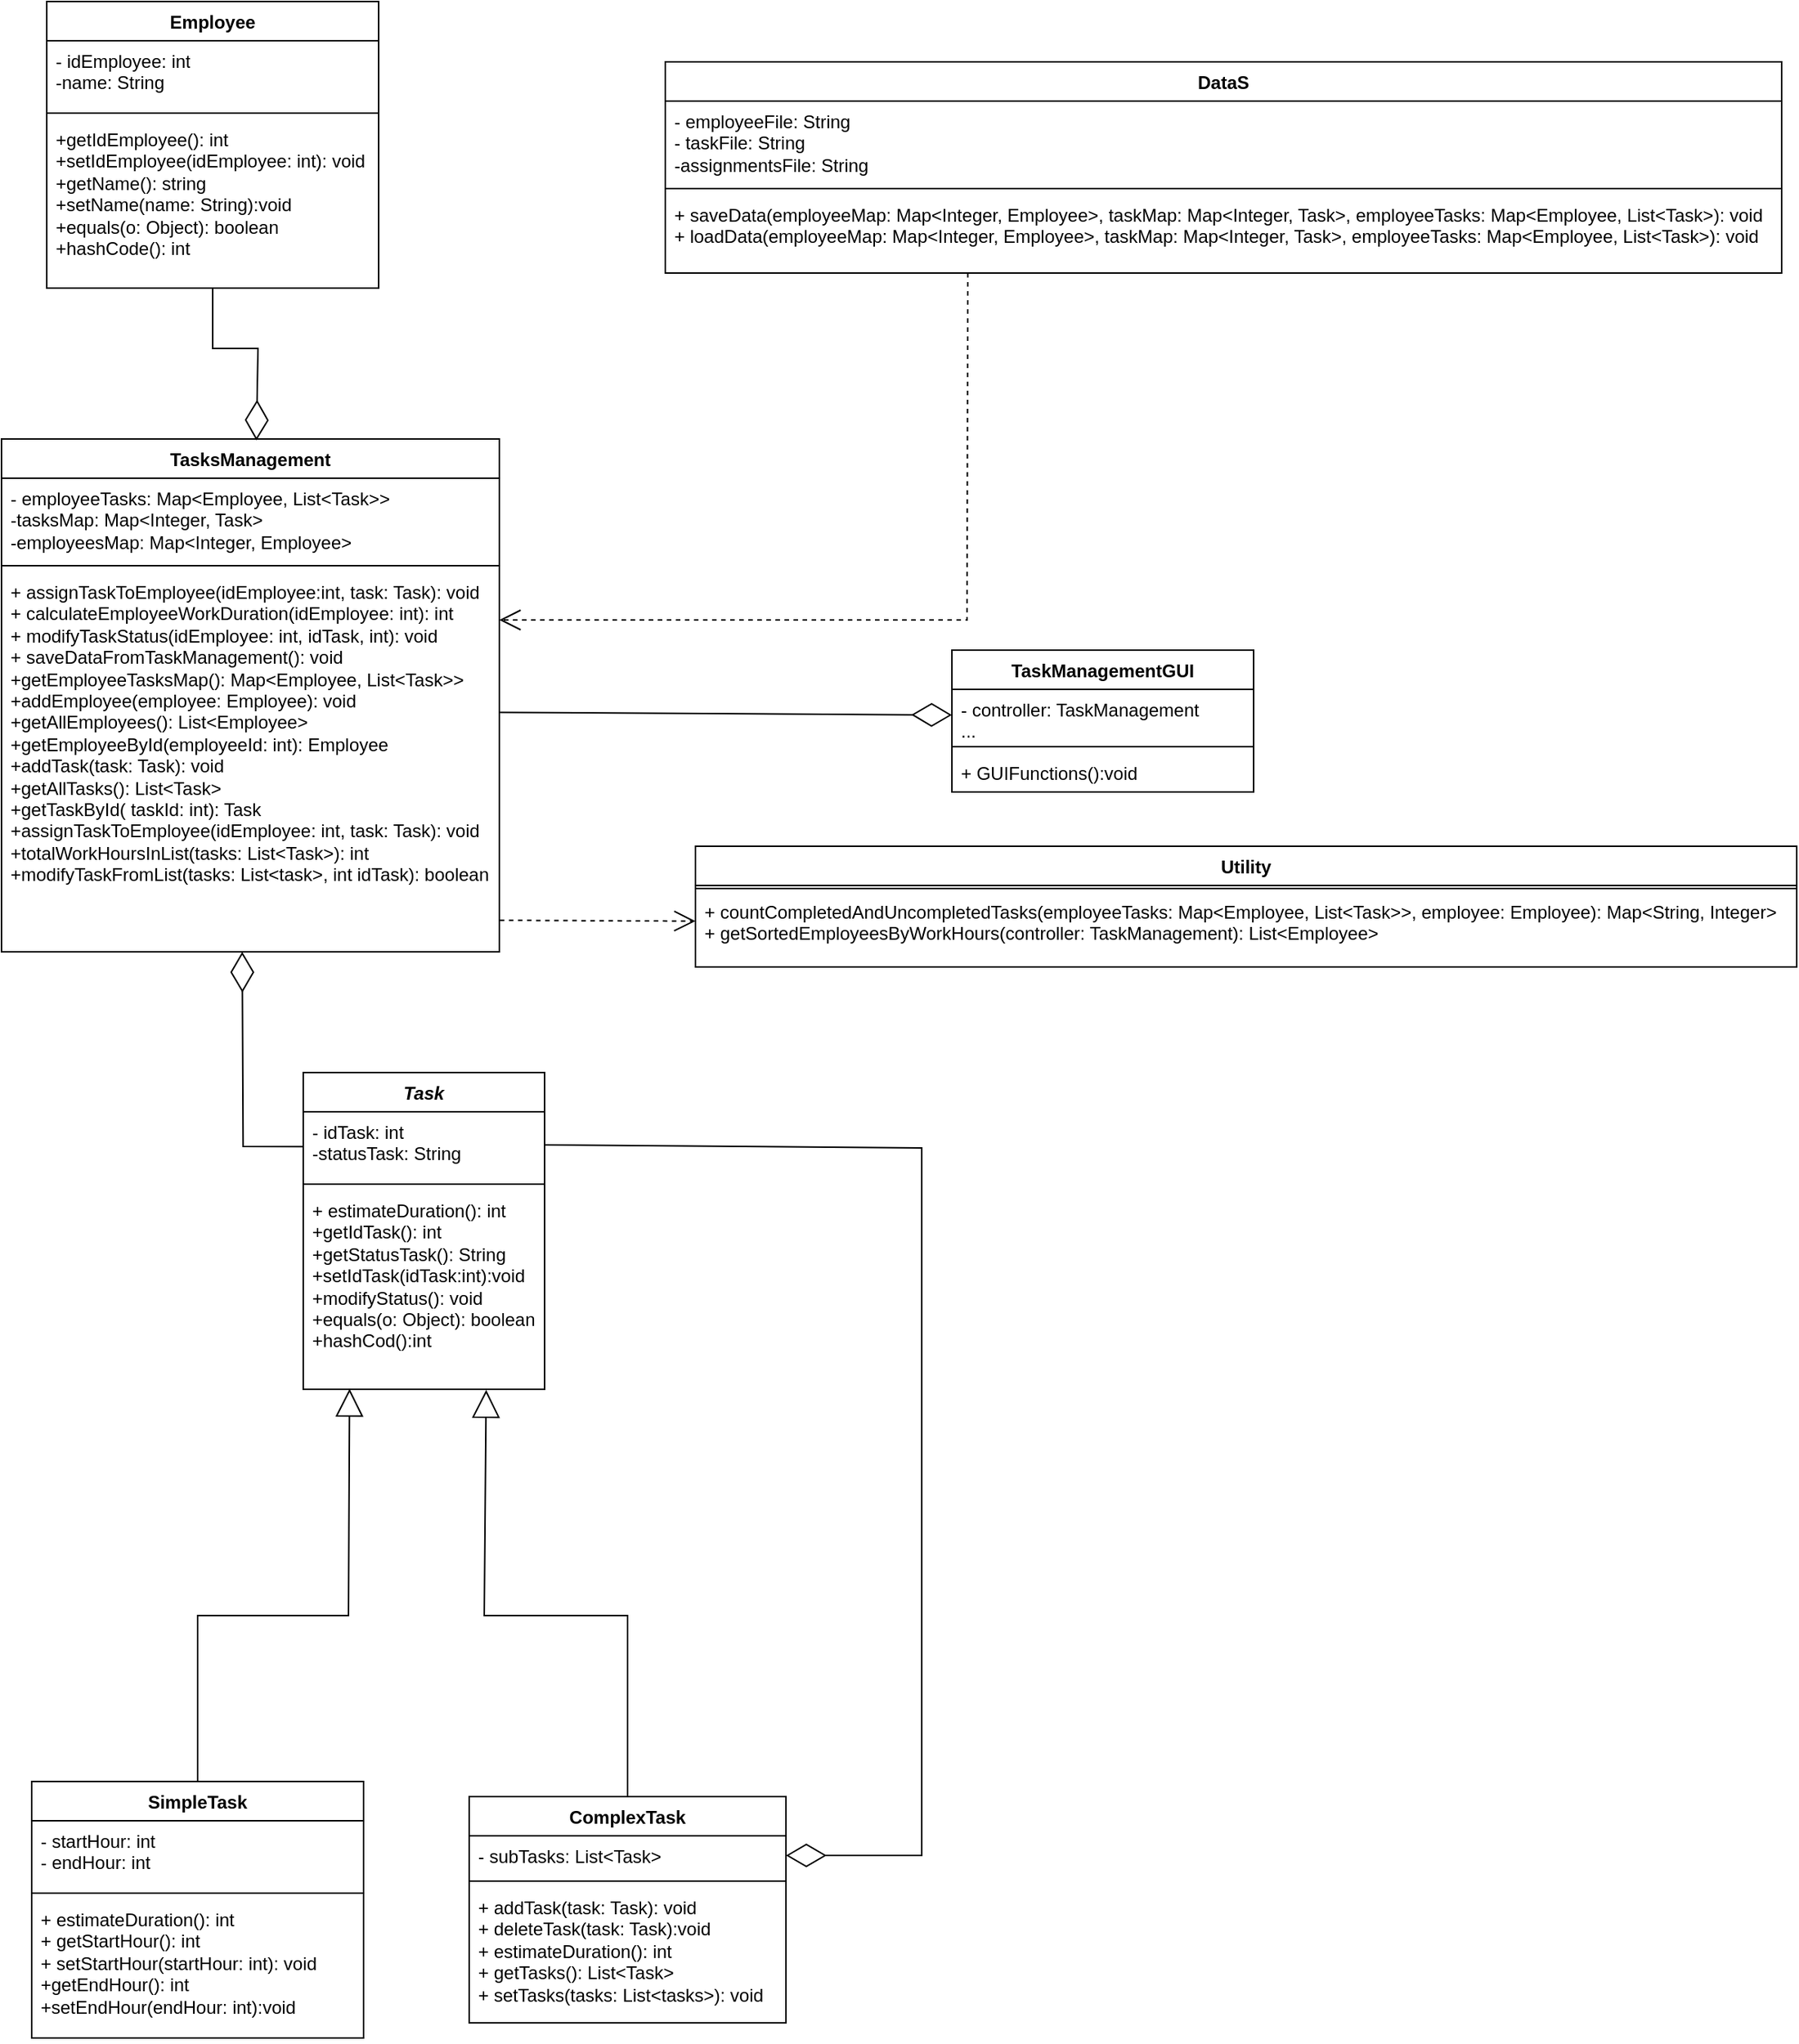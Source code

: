 <mxfile version="26.1.1">
  <diagram name="Page-1" id="JmWNevqCAfXKFMxsVYDo">
    <mxGraphModel dx="1819" dy="975" grid="1" gridSize="10" guides="1" tooltips="1" connect="1" arrows="1" fold="1" page="1" pageScale="1" pageWidth="850" pageHeight="1100" background="#ffffff" math="0" shadow="0">
      <root>
        <mxCell id="0" />
        <mxCell id="1" parent="0" />
        <mxCell id="EGmfnBFD3pgLUHDMahgh-1" value="Employee" style="swimlane;fontStyle=1;align=center;verticalAlign=top;childLayout=stackLayout;horizontal=1;startSize=26;horizontalStack=0;resizeParent=1;resizeParentMax=0;resizeLast=0;collapsible=1;marginBottom=0;whiteSpace=wrap;html=1;" parent="1" vertex="1">
          <mxGeometry x="80" y="50" width="220" height="190" as="geometry" />
        </mxCell>
        <mxCell id="EGmfnBFD3pgLUHDMahgh-2" value="- idEmployee: int&lt;div&gt;-name: String&lt;/div&gt;" style="text;strokeColor=none;fillColor=none;align=left;verticalAlign=top;spacingLeft=4;spacingRight=4;overflow=hidden;rotatable=0;points=[[0,0.5],[1,0.5]];portConstraint=eastwest;whiteSpace=wrap;html=1;" parent="EGmfnBFD3pgLUHDMahgh-1" vertex="1">
          <mxGeometry y="26" width="220" height="44" as="geometry" />
        </mxCell>
        <mxCell id="EGmfnBFD3pgLUHDMahgh-3" value="" style="line;strokeWidth=1;fillColor=none;align=left;verticalAlign=middle;spacingTop=-1;spacingLeft=3;spacingRight=3;rotatable=0;labelPosition=right;points=[];portConstraint=eastwest;strokeColor=inherit;" parent="EGmfnBFD3pgLUHDMahgh-1" vertex="1">
          <mxGeometry y="70" width="220" height="8" as="geometry" />
        </mxCell>
        <mxCell id="EGmfnBFD3pgLUHDMahgh-4" value="+getIdEmployee(): int&lt;div&gt;+setIdEmployee(idEmployee: int): void&lt;/div&gt;&lt;div&gt;+getName(): string&lt;br&gt;+setName(name: String):void&lt;/div&gt;&lt;div&gt;+equals(o: Object): boolean&lt;/div&gt;&lt;div&gt;+hashCode(): int&lt;/div&gt;" style="text;strokeColor=none;fillColor=none;align=left;verticalAlign=top;spacingLeft=4;spacingRight=4;overflow=hidden;rotatable=0;points=[[0,0.5],[1,0.5]];portConstraint=eastwest;whiteSpace=wrap;html=1;" parent="EGmfnBFD3pgLUHDMahgh-1" vertex="1">
          <mxGeometry y="78" width="220" height="112" as="geometry" />
        </mxCell>
        <mxCell id="EGmfnBFD3pgLUHDMahgh-6" value="TasksManagement" style="swimlane;fontStyle=1;align=center;verticalAlign=top;childLayout=stackLayout;horizontal=1;startSize=26;horizontalStack=0;resizeParent=1;resizeParentMax=0;resizeLast=0;collapsible=1;marginBottom=0;whiteSpace=wrap;html=1;" parent="1" vertex="1">
          <mxGeometry x="50" y="340" width="330" height="340" as="geometry" />
        </mxCell>
        <mxCell id="EGmfnBFD3pgLUHDMahgh-7" value="- employeeTasks: Map&amp;lt;Employee, List&amp;lt;Task&amp;gt;&amp;gt;&lt;div&gt;-tasksMap: Map&amp;lt;Integer, Task&amp;gt;&lt;/div&gt;&lt;div&gt;-employeesMap: Map&amp;lt;Integer, Employee&amp;gt;&lt;/div&gt;&lt;div&gt;&lt;br&gt;&lt;/div&gt;" style="text;strokeColor=none;fillColor=none;align=left;verticalAlign=top;spacingLeft=4;spacingRight=4;overflow=hidden;rotatable=0;points=[[0,0.5],[1,0.5]];portConstraint=eastwest;whiteSpace=wrap;html=1;" parent="EGmfnBFD3pgLUHDMahgh-6" vertex="1">
          <mxGeometry y="26" width="330" height="54" as="geometry" />
        </mxCell>
        <mxCell id="EGmfnBFD3pgLUHDMahgh-8" value="" style="line;strokeWidth=1;fillColor=none;align=left;verticalAlign=middle;spacingTop=-1;spacingLeft=3;spacingRight=3;rotatable=0;labelPosition=right;points=[];portConstraint=eastwest;strokeColor=inherit;" parent="EGmfnBFD3pgLUHDMahgh-6" vertex="1">
          <mxGeometry y="80" width="330" height="8" as="geometry" />
        </mxCell>
        <mxCell id="EGmfnBFD3pgLUHDMahgh-9" value="+ assignTaskToEmployee(idEmployee:int, task: Task): void&lt;div&gt;+ calculateEmployeeWorkDuration(idEmployee: int): int&lt;/div&gt;&lt;div&gt;+ modifyTaskStatus(idEmployee: int, idTask, int): void&lt;/div&gt;&lt;div&gt;+ saveDataFromTaskManagement(): void&lt;/div&gt;&lt;div&gt;+getEmployeeTasksMap(): Map&amp;lt;Employee, List&amp;lt;Task&amp;gt;&amp;gt;&lt;/div&gt;&lt;div&gt;+addEmployee(employee: Employee): void&lt;/div&gt;&lt;div&gt;+getAllEmployees(): List&amp;lt;Employee&amp;gt;&lt;/div&gt;&lt;div&gt;+getEmployeeById(employeeId: int): Employee&lt;/div&gt;&lt;div&gt;+addTask(task: Task): void&lt;/div&gt;&lt;div&gt;+getAllTasks(): List&amp;lt;Task&amp;gt;&lt;/div&gt;&lt;div&gt;+getTaskById( taskId: int): Task&lt;/div&gt;&lt;div&gt;+assignTaskToEmployee(idEmployee: int, task: Task): void&lt;/div&gt;&lt;div&gt;+totalWorkHoursInList(tasks: List&amp;lt;Task&amp;gt;): int&lt;/div&gt;&lt;div&gt;+modifyTaskFromList(tasks: List&amp;lt;task&amp;gt;, int idTask): boolean&lt;/div&gt;&lt;div&gt;&lt;br&gt;&lt;/div&gt;&lt;div&gt;&lt;br&gt;&lt;/div&gt;" style="text;strokeColor=none;fillColor=none;align=left;verticalAlign=top;spacingLeft=4;spacingRight=4;overflow=hidden;rotatable=0;points=[[0,0.5],[1,0.5]];portConstraint=eastwest;whiteSpace=wrap;html=1;" parent="EGmfnBFD3pgLUHDMahgh-6" vertex="1">
          <mxGeometry y="88" width="330" height="252" as="geometry" />
        </mxCell>
        <mxCell id="EGmfnBFD3pgLUHDMahgh-11" value="&lt;i&gt;Task&lt;/i&gt;" style="swimlane;fontStyle=1;align=center;verticalAlign=top;childLayout=stackLayout;horizontal=1;startSize=26;horizontalStack=0;resizeParent=1;resizeParentMax=0;resizeLast=0;collapsible=1;marginBottom=0;whiteSpace=wrap;html=1;" parent="1" vertex="1">
          <mxGeometry x="250" y="760" width="160" height="210" as="geometry" />
        </mxCell>
        <mxCell id="EGmfnBFD3pgLUHDMahgh-12" value="- idTask: int&lt;div&gt;-statusTask: String&lt;/div&gt;&lt;div&gt;&lt;br&gt;&lt;/div&gt;" style="text;strokeColor=none;fillColor=none;align=left;verticalAlign=top;spacingLeft=4;spacingRight=4;overflow=hidden;rotatable=0;points=[[0,0.5],[1,0.5]];portConstraint=eastwest;whiteSpace=wrap;html=1;" parent="EGmfnBFD3pgLUHDMahgh-11" vertex="1">
          <mxGeometry y="26" width="160" height="44" as="geometry" />
        </mxCell>
        <mxCell id="EGmfnBFD3pgLUHDMahgh-13" value="" style="line;strokeWidth=1;fillColor=none;align=left;verticalAlign=middle;spacingTop=-1;spacingLeft=3;spacingRight=3;rotatable=0;labelPosition=right;points=[];portConstraint=eastwest;strokeColor=inherit;" parent="EGmfnBFD3pgLUHDMahgh-11" vertex="1">
          <mxGeometry y="70" width="160" height="8" as="geometry" />
        </mxCell>
        <mxCell id="EGmfnBFD3pgLUHDMahgh-14" value="+ estimateDuration(): int&lt;div&gt;+getIdTask(): int&lt;/div&gt;&lt;div&gt;+getStatusTask(): String&lt;/div&gt;&lt;div&gt;+setIdTask(idTask:int):void&lt;/div&gt;&lt;div&gt;+modifyStatus(): void&lt;/div&gt;&lt;div&gt;+equals(o: Object): boolean&lt;/div&gt;&lt;div&gt;+hashCod():int&lt;/div&gt;" style="text;strokeColor=none;fillColor=none;align=left;verticalAlign=top;spacingLeft=4;spacingRight=4;overflow=hidden;rotatable=0;points=[[0,0.5],[1,0.5]];portConstraint=eastwest;whiteSpace=wrap;html=1;" parent="EGmfnBFD3pgLUHDMahgh-11" vertex="1">
          <mxGeometry y="78" width="160" height="132" as="geometry" />
        </mxCell>
        <mxCell id="EGmfnBFD3pgLUHDMahgh-15" value="SimpleTask" style="swimlane;fontStyle=1;align=center;verticalAlign=top;childLayout=stackLayout;horizontal=1;startSize=26;horizontalStack=0;resizeParent=1;resizeParentMax=0;resizeLast=0;collapsible=1;marginBottom=0;whiteSpace=wrap;html=1;" parent="1" vertex="1">
          <mxGeometry x="70" y="1230" width="220" height="170" as="geometry" />
        </mxCell>
        <mxCell id="EGmfnBFD3pgLUHDMahgh-16" value="- startHour: int&lt;div&gt;- endHour: int&lt;/div&gt;" style="text;strokeColor=none;fillColor=none;align=left;verticalAlign=top;spacingLeft=4;spacingRight=4;overflow=hidden;rotatable=0;points=[[0,0.5],[1,0.5]];portConstraint=eastwest;whiteSpace=wrap;html=1;" parent="EGmfnBFD3pgLUHDMahgh-15" vertex="1">
          <mxGeometry y="26" width="220" height="44" as="geometry" />
        </mxCell>
        <mxCell id="EGmfnBFD3pgLUHDMahgh-17" value="" style="line;strokeWidth=1;fillColor=none;align=left;verticalAlign=middle;spacingTop=-1;spacingLeft=3;spacingRight=3;rotatable=0;labelPosition=right;points=[];portConstraint=eastwest;strokeColor=inherit;" parent="EGmfnBFD3pgLUHDMahgh-15" vertex="1">
          <mxGeometry y="70" width="220" height="8" as="geometry" />
        </mxCell>
        <mxCell id="EGmfnBFD3pgLUHDMahgh-18" value="+ estimateDuration(): int&lt;div&gt;+ getStartHour(): int&lt;/div&gt;&lt;div&gt;+ setStartHour(startHour: int): void&lt;/div&gt;&lt;div&gt;+getEndHour(): int&lt;/div&gt;&lt;div&gt;+setEndHour(endHour: int):void&lt;/div&gt;" style="text;strokeColor=none;fillColor=none;align=left;verticalAlign=top;spacingLeft=4;spacingRight=4;overflow=hidden;rotatable=0;points=[[0,0.5],[1,0.5]];portConstraint=eastwest;whiteSpace=wrap;html=1;" parent="EGmfnBFD3pgLUHDMahgh-15" vertex="1">
          <mxGeometry y="78" width="220" height="92" as="geometry" />
        </mxCell>
        <mxCell id="EGmfnBFD3pgLUHDMahgh-19" value="ComplexTask" style="swimlane;fontStyle=1;align=center;verticalAlign=top;childLayout=stackLayout;horizontal=1;startSize=26;horizontalStack=0;resizeParent=1;resizeParentMax=0;resizeLast=0;collapsible=1;marginBottom=0;whiteSpace=wrap;html=1;" parent="1" vertex="1">
          <mxGeometry x="360" y="1240" width="210" height="150" as="geometry" />
        </mxCell>
        <mxCell id="EGmfnBFD3pgLUHDMahgh-20" value="- subTasks: List&amp;lt;Task&amp;gt;" style="text;strokeColor=none;fillColor=none;align=left;verticalAlign=top;spacingLeft=4;spacingRight=4;overflow=hidden;rotatable=0;points=[[0,0.5],[1,0.5]];portConstraint=eastwest;whiteSpace=wrap;html=1;" parent="EGmfnBFD3pgLUHDMahgh-19" vertex="1">
          <mxGeometry y="26" width="210" height="26" as="geometry" />
        </mxCell>
        <mxCell id="EGmfnBFD3pgLUHDMahgh-21" value="" style="line;strokeWidth=1;fillColor=none;align=left;verticalAlign=middle;spacingTop=-1;spacingLeft=3;spacingRight=3;rotatable=0;labelPosition=right;points=[];portConstraint=eastwest;strokeColor=inherit;" parent="EGmfnBFD3pgLUHDMahgh-19" vertex="1">
          <mxGeometry y="52" width="210" height="8" as="geometry" />
        </mxCell>
        <mxCell id="EGmfnBFD3pgLUHDMahgh-22" value="+ addTask(task: Task): void&lt;div&gt;+ deleteTask(task: Task):void&lt;/div&gt;&lt;div&gt;+ estimateDuration(): int&lt;/div&gt;&lt;div&gt;+ getTasks(): List&amp;lt;Task&amp;gt;&lt;/div&gt;&lt;div&gt;+ setTasks(tasks: List&amp;lt;tasks&amp;gt;): void&lt;/div&gt;" style="text;strokeColor=none;fillColor=none;align=left;verticalAlign=top;spacingLeft=4;spacingRight=4;overflow=hidden;rotatable=0;points=[[0,0.5],[1,0.5]];portConstraint=eastwest;whiteSpace=wrap;html=1;" parent="EGmfnBFD3pgLUHDMahgh-19" vertex="1">
          <mxGeometry y="60" width="210" height="90" as="geometry" />
        </mxCell>
        <mxCell id="EGmfnBFD3pgLUHDMahgh-23" value="" style="endArrow=block;endSize=16;endFill=0;html=1;rounded=0;entryX=0.192;entryY=0.997;entryDx=0;entryDy=0;entryPerimeter=0;exitX=0.5;exitY=0;exitDx=0;exitDy=0;" parent="1" source="EGmfnBFD3pgLUHDMahgh-15" target="EGmfnBFD3pgLUHDMahgh-14" edge="1">
          <mxGeometry width="160" relative="1" as="geometry">
            <mxPoint x="316" y="753" as="sourcePoint" />
            <mxPoint x="500" y="520" as="targetPoint" />
            <Array as="points">
              <mxPoint x="180" y="1120" />
              <mxPoint x="280" y="1120" />
            </Array>
          </mxGeometry>
        </mxCell>
        <mxCell id="EGmfnBFD3pgLUHDMahgh-24" value="" style="endArrow=block;endSize=16;endFill=0;html=1;rounded=0;entryX=0.758;entryY=1.003;entryDx=0;entryDy=0;entryPerimeter=0;exitX=0.5;exitY=0;exitDx=0;exitDy=0;" parent="1" source="EGmfnBFD3pgLUHDMahgh-19" target="EGmfnBFD3pgLUHDMahgh-14" edge="1">
          <mxGeometry x="0.003" width="160" relative="1" as="geometry">
            <mxPoint x="540" y="750" as="sourcePoint" />
            <mxPoint x="500" y="520" as="targetPoint" />
            <mxPoint as="offset" />
            <Array as="points">
              <mxPoint x="465" y="1120" />
              <mxPoint x="370" y="1120" />
            </Array>
          </mxGeometry>
        </mxCell>
        <mxCell id="EGmfnBFD3pgLUHDMahgh-25" value="" style="endArrow=diamondThin;endFill=0;endSize=24;html=1;rounded=0;entryX=1;entryY=0.5;entryDx=0;entryDy=0;exitX=1;exitY=0.5;exitDx=0;exitDy=0;" parent="1" source="EGmfnBFD3pgLUHDMahgh-12" target="EGmfnBFD3pgLUHDMahgh-20" edge="1">
          <mxGeometry width="160" relative="1" as="geometry">
            <mxPoint x="510" y="600" as="sourcePoint" />
            <mxPoint x="720" y="840" as="targetPoint" />
            <Array as="points">
              <mxPoint x="660" y="810" />
              <mxPoint x="660" y="1279" />
            </Array>
          </mxGeometry>
        </mxCell>
        <mxCell id="EGmfnBFD3pgLUHDMahgh-26" value="" style="endArrow=diamondThin;endFill=0;endSize=24;html=1;rounded=0;exitX=-0.001;exitY=0.548;exitDx=0;exitDy=0;exitPerimeter=0;entryX=0.483;entryY=1.004;entryDx=0;entryDy=0;entryPerimeter=0;" parent="1" edge="1">
          <mxGeometry width="160" relative="1" as="geometry">
            <mxPoint x="250.0" y="809.102" as="sourcePoint" />
            <mxPoint x="209.55" y="679.998" as="targetPoint" />
            <Array as="points">
              <mxPoint x="210.16" y="808.99" />
            </Array>
          </mxGeometry>
        </mxCell>
        <mxCell id="EGmfnBFD3pgLUHDMahgh-27" value="" style="endArrow=diamondThin;endFill=0;endSize=24;html=1;rounded=0;entryX=0.512;entryY=0.003;entryDx=0;entryDy=0;entryPerimeter=0;" parent="1" source="EGmfnBFD3pgLUHDMahgh-4" target="EGmfnBFD3pgLUHDMahgh-6" edge="1">
          <mxGeometry width="160" relative="1" as="geometry">
            <mxPoint x="190" y="220" as="sourcePoint" />
            <mxPoint x="380" y="220" as="targetPoint" />
            <Array as="points">
              <mxPoint x="190" y="280" />
              <mxPoint x="220" y="280" />
            </Array>
          </mxGeometry>
        </mxCell>
        <mxCell id="b6Cu6AeOrpDNSnRvHGUK-1" value="DataS" style="swimlane;fontStyle=1;align=center;verticalAlign=top;childLayout=stackLayout;horizontal=1;startSize=26;horizontalStack=0;resizeParent=1;resizeParentMax=0;resizeLast=0;collapsible=1;marginBottom=0;whiteSpace=wrap;html=1;" vertex="1" parent="1">
          <mxGeometry x="490" y="90" width="740" height="140" as="geometry" />
        </mxCell>
        <mxCell id="b6Cu6AeOrpDNSnRvHGUK-2" value="- employeeFile: String&lt;div&gt;- taskFile: String&lt;/div&gt;&lt;div&gt;-assignmentsFile: String&lt;/div&gt;" style="text;strokeColor=none;fillColor=none;align=left;verticalAlign=top;spacingLeft=4;spacingRight=4;overflow=hidden;rotatable=0;points=[[0,0.5],[1,0.5]];portConstraint=eastwest;whiteSpace=wrap;html=1;" vertex="1" parent="b6Cu6AeOrpDNSnRvHGUK-1">
          <mxGeometry y="26" width="740" height="54" as="geometry" />
        </mxCell>
        <mxCell id="b6Cu6AeOrpDNSnRvHGUK-3" value="" style="line;strokeWidth=1;fillColor=none;align=left;verticalAlign=middle;spacingTop=-1;spacingLeft=3;spacingRight=3;rotatable=0;labelPosition=right;points=[];portConstraint=eastwest;strokeColor=inherit;" vertex="1" parent="b6Cu6AeOrpDNSnRvHGUK-1">
          <mxGeometry y="80" width="740" height="8" as="geometry" />
        </mxCell>
        <mxCell id="b6Cu6AeOrpDNSnRvHGUK-4" value="+ saveData(employeeMap: Map&amp;lt;Integer, Employee&amp;gt;, taskMap: Map&amp;lt;Integer, Task&amp;gt;, employeeTasks: Map&amp;lt;Employee, List&amp;lt;Task&amp;gt;): void&lt;div&gt;+ loadData(&lt;span style=&quot;background-color: transparent; color: light-dark(rgb(0, 0, 0), rgb(255, 255, 255));&quot;&gt;employeeMap: Map&amp;lt;Integer, Employee&amp;gt;, taskMap: Map&amp;lt;Integer, Task&amp;gt;, employeeTasks: Map&amp;lt;Employee, List&amp;lt;Task&amp;gt;): void&lt;/span&gt;&lt;/div&gt;" style="text;strokeColor=none;fillColor=none;align=left;verticalAlign=top;spacingLeft=4;spacingRight=4;overflow=hidden;rotatable=0;points=[[0,0.5],[1,0.5]];portConstraint=eastwest;whiteSpace=wrap;html=1;" vertex="1" parent="b6Cu6AeOrpDNSnRvHGUK-1">
          <mxGeometry y="88" width="740" height="52" as="geometry" />
        </mxCell>
        <mxCell id="b6Cu6AeOrpDNSnRvHGUK-5" value="" style="endArrow=open;endSize=12;dashed=1;html=1;rounded=0;exitX=0.271;exitY=1;exitDx=0;exitDy=0;exitPerimeter=0;" edge="1" parent="1" source="b6Cu6AeOrpDNSnRvHGUK-4">
          <mxGeometry width="160" relative="1" as="geometry">
            <mxPoint x="370" y="450" as="sourcePoint" />
            <mxPoint x="380" y="460" as="targetPoint" />
            <Array as="points">
              <mxPoint x="690" y="460" />
            </Array>
          </mxGeometry>
        </mxCell>
        <mxCell id="b6Cu6AeOrpDNSnRvHGUK-8" value="TaskManagementGUI" style="swimlane;fontStyle=1;align=center;verticalAlign=top;childLayout=stackLayout;horizontal=1;startSize=26;horizontalStack=0;resizeParent=1;resizeParentMax=0;resizeLast=0;collapsible=1;marginBottom=0;whiteSpace=wrap;html=1;" vertex="1" parent="1">
          <mxGeometry x="680" y="480" width="200" height="94" as="geometry" />
        </mxCell>
        <mxCell id="b6Cu6AeOrpDNSnRvHGUK-9" value="- controller: TaskManagement&lt;div&gt;...&lt;/div&gt;" style="text;strokeColor=none;fillColor=none;align=left;verticalAlign=top;spacingLeft=4;spacingRight=4;overflow=hidden;rotatable=0;points=[[0,0.5],[1,0.5]];portConstraint=eastwest;whiteSpace=wrap;html=1;" vertex="1" parent="b6Cu6AeOrpDNSnRvHGUK-8">
          <mxGeometry y="26" width="200" height="34" as="geometry" />
        </mxCell>
        <mxCell id="b6Cu6AeOrpDNSnRvHGUK-10" value="" style="line;strokeWidth=1;fillColor=none;align=left;verticalAlign=middle;spacingTop=-1;spacingLeft=3;spacingRight=3;rotatable=0;labelPosition=right;points=[];portConstraint=eastwest;strokeColor=inherit;" vertex="1" parent="b6Cu6AeOrpDNSnRvHGUK-8">
          <mxGeometry y="60" width="200" height="8" as="geometry" />
        </mxCell>
        <mxCell id="b6Cu6AeOrpDNSnRvHGUK-11" value="+ GUIFunctions():void" style="text;strokeColor=none;fillColor=none;align=left;verticalAlign=top;spacingLeft=4;spacingRight=4;overflow=hidden;rotatable=0;points=[[0,0.5],[1,0.5]];portConstraint=eastwest;whiteSpace=wrap;html=1;" vertex="1" parent="b6Cu6AeOrpDNSnRvHGUK-8">
          <mxGeometry y="68" width="200" height="26" as="geometry" />
        </mxCell>
        <mxCell id="b6Cu6AeOrpDNSnRvHGUK-12" value="" style="endArrow=diamondThin;endFill=0;endSize=24;html=1;rounded=0;exitX=1;exitY=0.37;exitDx=0;exitDy=0;entryX=0;entryY=0.5;entryDx=0;entryDy=0;exitPerimeter=0;" edge="1" parent="1" source="EGmfnBFD3pgLUHDMahgh-9" target="b6Cu6AeOrpDNSnRvHGUK-9">
          <mxGeometry width="160" relative="1" as="geometry">
            <mxPoint x="380" y="480" as="sourcePoint" />
            <mxPoint x="540" y="480" as="targetPoint" />
          </mxGeometry>
        </mxCell>
        <mxCell id="b6Cu6AeOrpDNSnRvHGUK-13" value="Utility" style="swimlane;fontStyle=1;align=center;verticalAlign=top;childLayout=stackLayout;horizontal=1;startSize=26;horizontalStack=0;resizeParent=1;resizeParentMax=0;resizeLast=0;collapsible=1;marginBottom=0;whiteSpace=wrap;html=1;" vertex="1" parent="1">
          <mxGeometry x="510" y="610" width="730" height="80" as="geometry" />
        </mxCell>
        <mxCell id="b6Cu6AeOrpDNSnRvHGUK-15" value="" style="line;strokeWidth=1;fillColor=none;align=left;verticalAlign=middle;spacingTop=-1;spacingLeft=3;spacingRight=3;rotatable=0;labelPosition=right;points=[];portConstraint=eastwest;strokeColor=inherit;" vertex="1" parent="b6Cu6AeOrpDNSnRvHGUK-13">
          <mxGeometry y="26" width="730" height="4" as="geometry" />
        </mxCell>
        <mxCell id="b6Cu6AeOrpDNSnRvHGUK-16" value="+ countCompletedAndUncompletedTasks(employeeTasks: Map&amp;lt;Employee, List&amp;lt;Task&amp;gt;&amp;gt;, employee: Employee): Map&amp;lt;String, Integer&amp;gt;&lt;div&gt;+ getSortedEmployeesByWorkHours(controller: TaskManagement): List&amp;lt;Employee&amp;gt;&lt;/div&gt;" style="text;strokeColor=none;fillColor=none;align=left;verticalAlign=top;spacingLeft=4;spacingRight=4;overflow=hidden;rotatable=0;points=[[0,0.5],[1,0.5]];portConstraint=eastwest;whiteSpace=wrap;html=1;" vertex="1" parent="b6Cu6AeOrpDNSnRvHGUK-13">
          <mxGeometry y="30" width="730" height="50" as="geometry" />
        </mxCell>
        <mxCell id="b6Cu6AeOrpDNSnRvHGUK-20" value="" style="endArrow=open;endSize=12;dashed=1;html=1;rounded=0;exitX=1.001;exitY=0.917;exitDx=0;exitDy=0;exitPerimeter=0;entryX=0;entryY=0.393;entryDx=0;entryDy=0;entryPerimeter=0;" edge="1" parent="1" source="EGmfnBFD3pgLUHDMahgh-9" target="b6Cu6AeOrpDNSnRvHGUK-16">
          <mxGeometry width="160" relative="1" as="geometry">
            <mxPoint x="385" y="660" as="sourcePoint" />
            <mxPoint x="545" y="660" as="targetPoint" />
          </mxGeometry>
        </mxCell>
      </root>
    </mxGraphModel>
  </diagram>
</mxfile>
